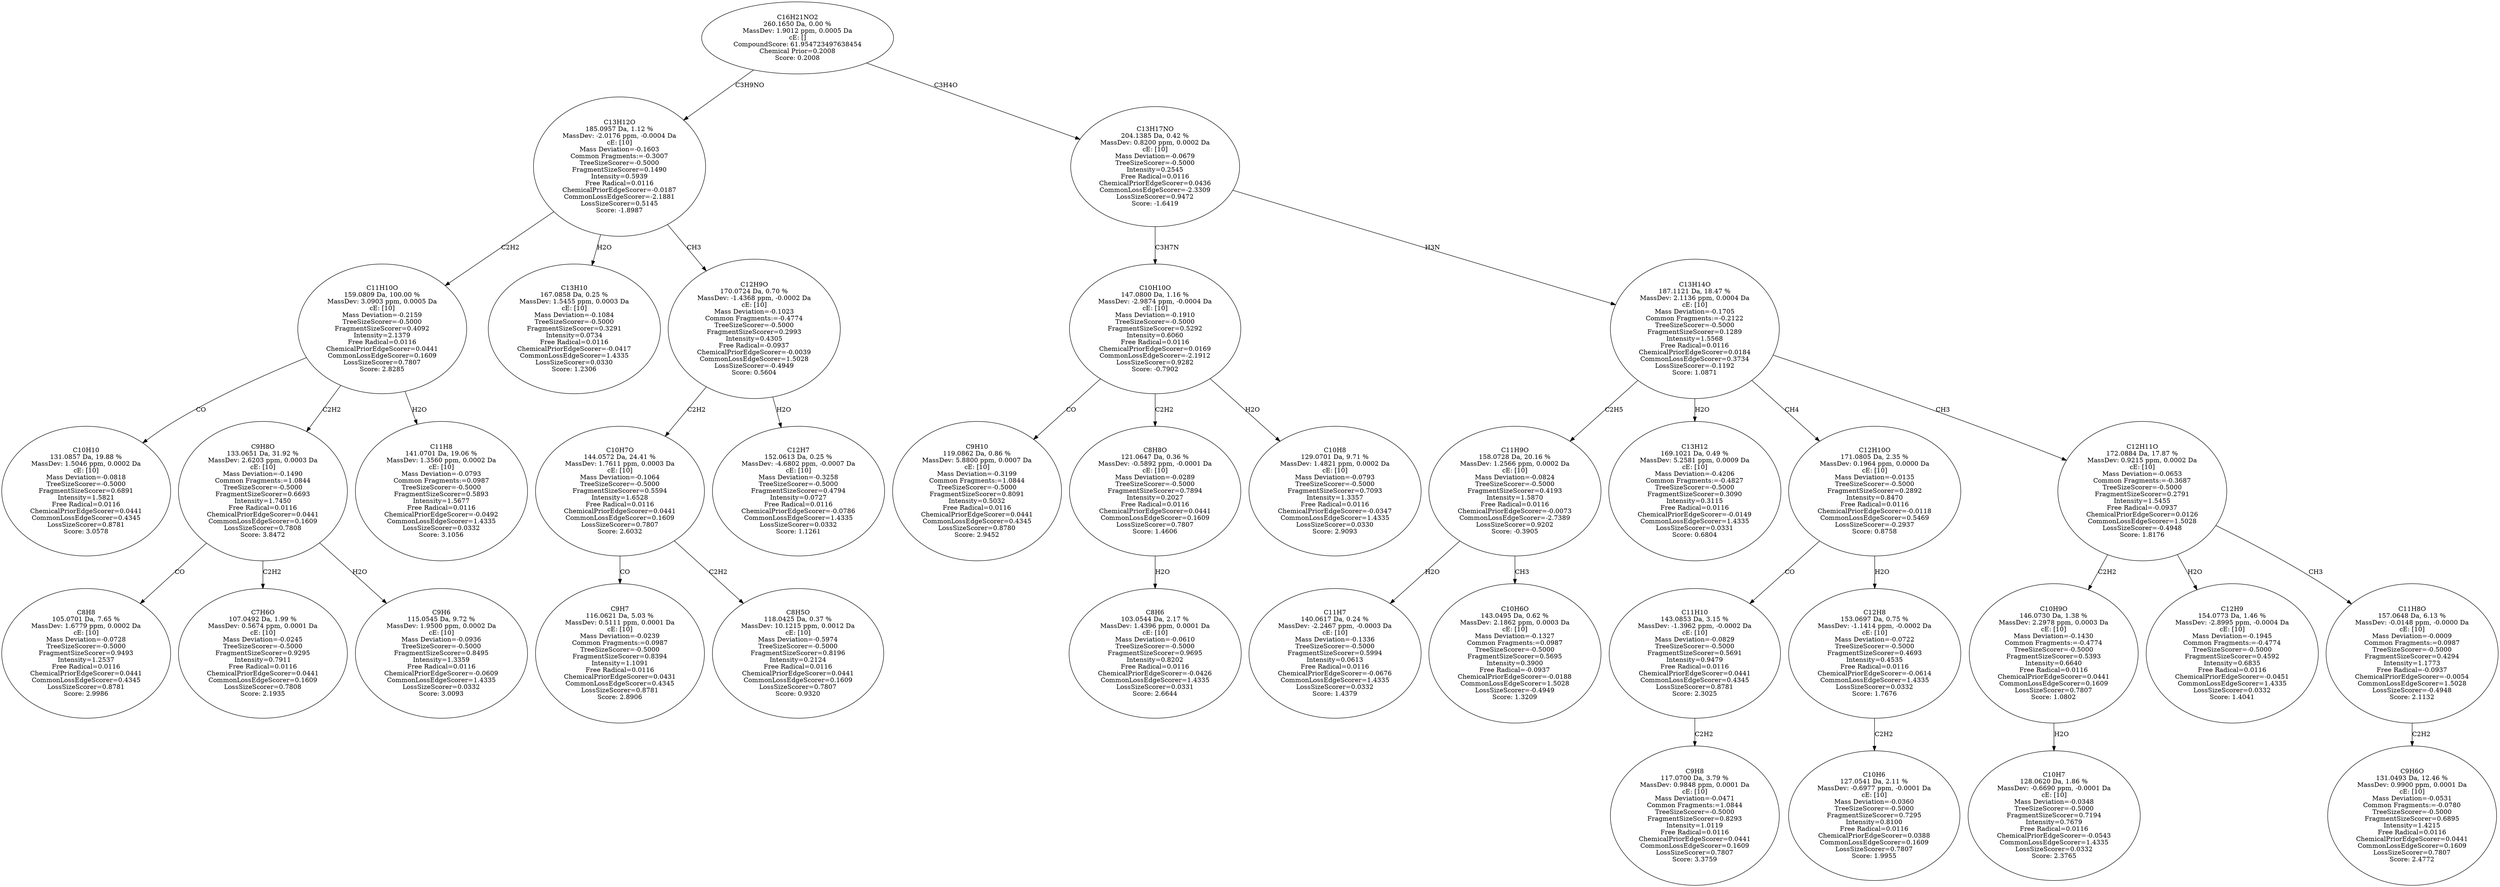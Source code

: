 strict digraph {
v1 [label="C10H10\n131.0857 Da, 19.88 %\nMassDev: 1.5046 ppm, 0.0002 Da\ncE: [10]\nMass Deviation=-0.0818\nTreeSizeScorer=-0.5000\nFragmentSizeScorer=0.6891\nIntensity=1.5821\nFree Radical=0.0116\nChemicalPriorEdgeScorer=0.0441\nCommonLossEdgeScorer=0.4345\nLossSizeScorer=0.8781\nScore: 3.0578"];
v2 [label="C8H8\n105.0701 Da, 7.65 %\nMassDev: 1.6779 ppm, 0.0002 Da\ncE: [10]\nMass Deviation=-0.0728\nTreeSizeScorer=-0.5000\nFragmentSizeScorer=0.9493\nIntensity=1.2537\nFree Radical=0.0116\nChemicalPriorEdgeScorer=0.0441\nCommonLossEdgeScorer=0.4345\nLossSizeScorer=0.8781\nScore: 2.9986"];
v3 [label="C7H6O\n107.0492 Da, 1.99 %\nMassDev: 0.5674 ppm, 0.0001 Da\ncE: [10]\nMass Deviation=-0.0245\nTreeSizeScorer=-0.5000\nFragmentSizeScorer=0.9295\nIntensity=0.7911\nFree Radical=0.0116\nChemicalPriorEdgeScorer=0.0441\nCommonLossEdgeScorer=0.1609\nLossSizeScorer=0.7808\nScore: 2.1935"];
v4 [label="C9H6\n115.0545 Da, 9.72 %\nMassDev: 1.9500 ppm, 0.0002 Da\ncE: [10]\nMass Deviation=-0.0936\nTreeSizeScorer=-0.5000\nFragmentSizeScorer=0.8495\nIntensity=1.3359\nFree Radical=0.0116\nChemicalPriorEdgeScorer=-0.0609\nCommonLossEdgeScorer=1.4335\nLossSizeScorer=0.0332\nScore: 3.0093"];
v5 [label="C9H8O\n133.0651 Da, 31.92 %\nMassDev: 2.6203 ppm, 0.0003 Da\ncE: [10]\nMass Deviation=-0.1490\nCommon Fragments:=1.0844\nTreeSizeScorer=-0.5000\nFragmentSizeScorer=0.6693\nIntensity=1.7450\nFree Radical=0.0116\nChemicalPriorEdgeScorer=0.0441\nCommonLossEdgeScorer=0.1609\nLossSizeScorer=0.7808\nScore: 3.8472"];
v6 [label="C11H8\n141.0701 Da, 19.06 %\nMassDev: 1.3560 ppm, 0.0002 Da\ncE: [10]\nMass Deviation=-0.0793\nCommon Fragments:=0.0987\nTreeSizeScorer=-0.5000\nFragmentSizeScorer=0.5893\nIntensity=1.5677\nFree Radical=0.0116\nChemicalPriorEdgeScorer=-0.0492\nCommonLossEdgeScorer=1.4335\nLossSizeScorer=0.0332\nScore: 3.1056"];
v7 [label="C11H10O\n159.0809 Da, 100.00 %\nMassDev: 3.0903 ppm, 0.0005 Da\ncE: [10]\nMass Deviation=-0.2159\nTreeSizeScorer=-0.5000\nFragmentSizeScorer=0.4092\nIntensity=2.1379\nFree Radical=0.0116\nChemicalPriorEdgeScorer=0.0441\nCommonLossEdgeScorer=0.1609\nLossSizeScorer=0.7807\nScore: 2.8285"];
v8 [label="C13H10\n167.0858 Da, 0.25 %\nMassDev: 1.5455 ppm, 0.0003 Da\ncE: [10]\nMass Deviation=-0.1084\nTreeSizeScorer=-0.5000\nFragmentSizeScorer=0.3291\nIntensity=0.0734\nFree Radical=0.0116\nChemicalPriorEdgeScorer=-0.0417\nCommonLossEdgeScorer=1.4335\nLossSizeScorer=0.0330\nScore: 1.2306"];
v9 [label="C9H7\n116.0621 Da, 5.03 %\nMassDev: 0.5111 ppm, 0.0001 Da\ncE: [10]\nMass Deviation=-0.0239\nCommon Fragments:=0.0987\nTreeSizeScorer=-0.5000\nFragmentSizeScorer=0.8394\nIntensity=1.1091\nFree Radical=0.0116\nChemicalPriorEdgeScorer=0.0431\nCommonLossEdgeScorer=0.4345\nLossSizeScorer=0.8781\nScore: 2.8906"];
v10 [label="C8H5O\n118.0425 Da, 0.37 %\nMassDev: 10.1215 ppm, 0.0012 Da\ncE: [10]\nMass Deviation=-0.5974\nTreeSizeScorer=-0.5000\nFragmentSizeScorer=0.8196\nIntensity=0.2124\nFree Radical=0.0116\nChemicalPriorEdgeScorer=0.0441\nCommonLossEdgeScorer=0.1609\nLossSizeScorer=0.7807\nScore: 0.9320"];
v11 [label="C10H7O\n144.0572 Da, 24.41 %\nMassDev: 1.7611 ppm, 0.0003 Da\ncE: [10]\nMass Deviation=-0.1064\nTreeSizeScorer=-0.5000\nFragmentSizeScorer=0.5594\nIntensity=1.6528\nFree Radical=0.0116\nChemicalPriorEdgeScorer=0.0441\nCommonLossEdgeScorer=0.1609\nLossSizeScorer=0.7807\nScore: 2.6032"];
v12 [label="C12H7\n152.0613 Da, 0.25 %\nMassDev: -4.6802 ppm, -0.0007 Da\ncE: [10]\nMass Deviation=-0.3258\nTreeSizeScorer=-0.5000\nFragmentSizeScorer=0.4794\nIntensity=0.0727\nFree Radical=0.0116\nChemicalPriorEdgeScorer=-0.0786\nCommonLossEdgeScorer=1.4335\nLossSizeScorer=0.0332\nScore: 1.1261"];
v13 [label="C12H9O\n170.0724 Da, 0.70 %\nMassDev: -1.4368 ppm, -0.0002 Da\ncE: [10]\nMass Deviation=-0.1023\nCommon Fragments:=-0.4774\nTreeSizeScorer=-0.5000\nFragmentSizeScorer=0.2993\nIntensity=0.4305\nFree Radical=-0.0937\nChemicalPriorEdgeScorer=-0.0039\nCommonLossEdgeScorer=1.5028\nLossSizeScorer=-0.4949\nScore: 0.5604"];
v14 [label="C13H12O\n185.0957 Da, 1.12 %\nMassDev: -2.0176 ppm, -0.0004 Da\ncE: [10]\nMass Deviation=-0.1603\nCommon Fragments:=-0.3007\nTreeSizeScorer=-0.5000\nFragmentSizeScorer=0.1490\nIntensity=0.5939\nFree Radical=0.0116\nChemicalPriorEdgeScorer=-0.0187\nCommonLossEdgeScorer=-2.1881\nLossSizeScorer=0.5145\nScore: -1.8987"];
v15 [label="C9H10\n119.0862 Da, 0.86 %\nMassDev: 5.8800 ppm, 0.0007 Da\ncE: [10]\nMass Deviation=-0.3199\nCommon Fragments:=1.0844\nTreeSizeScorer=-0.5000\nFragmentSizeScorer=0.8091\nIntensity=0.5032\nFree Radical=0.0116\nChemicalPriorEdgeScorer=0.0441\nCommonLossEdgeScorer=0.4345\nLossSizeScorer=0.8780\nScore: 2.9452"];
v16 [label="C8H6\n103.0544 Da, 2.17 %\nMassDev: 1.4396 ppm, 0.0001 Da\ncE: [10]\nMass Deviation=-0.0610\nTreeSizeScorer=-0.5000\nFragmentSizeScorer=0.9695\nIntensity=0.8202\nFree Radical=0.0116\nChemicalPriorEdgeScorer=-0.0426\nCommonLossEdgeScorer=1.4335\nLossSizeScorer=0.0331\nScore: 2.6644"];
v17 [label="C8H8O\n121.0647 Da, 0.36 %\nMassDev: -0.5892 ppm, -0.0001 Da\ncE: [10]\nMass Deviation=-0.0289\nTreeSizeScorer=-0.5000\nFragmentSizeScorer=0.7894\nIntensity=0.2027\nFree Radical=0.0116\nChemicalPriorEdgeScorer=0.0441\nCommonLossEdgeScorer=0.1609\nLossSizeScorer=0.7807\nScore: 1.4606"];
v18 [label="C10H8\n129.0701 Da, 9.71 %\nMassDev: 1.4821 ppm, 0.0002 Da\ncE: [10]\nMass Deviation=-0.0793\nTreeSizeScorer=-0.5000\nFragmentSizeScorer=0.7093\nIntensity=1.3357\nFree Radical=0.0116\nChemicalPriorEdgeScorer=-0.0347\nCommonLossEdgeScorer=1.4335\nLossSizeScorer=0.0330\nScore: 2.9093"];
v19 [label="C10H10O\n147.0800 Da, 1.16 %\nMassDev: -2.9874 ppm, -0.0004 Da\ncE: [10]\nMass Deviation=-0.1910\nTreeSizeScorer=-0.5000\nFragmentSizeScorer=0.5292\nIntensity=0.6060\nFree Radical=0.0116\nChemicalPriorEdgeScorer=0.0169\nCommonLossEdgeScorer=-2.1912\nLossSizeScorer=0.9282\nScore: -0.7902"];
v20 [label="C11H7\n140.0617 Da, 0.24 %\nMassDev: -2.2467 ppm, -0.0003 Da\ncE: [10]\nMass Deviation=-0.1336\nTreeSizeScorer=-0.5000\nFragmentSizeScorer=0.5994\nIntensity=0.0613\nFree Radical=0.0116\nChemicalPriorEdgeScorer=-0.0676\nCommonLossEdgeScorer=1.4335\nLossSizeScorer=0.0332\nScore: 1.4379"];
v21 [label="C10H6O\n143.0495 Da, 0.62 %\nMassDev: 2.1862 ppm, 0.0003 Da\ncE: [10]\nMass Deviation=-0.1327\nCommon Fragments:=0.0987\nTreeSizeScorer=-0.5000\nFragmentSizeScorer=0.5695\nIntensity=0.3900\nFree Radical=-0.0937\nChemicalPriorEdgeScorer=-0.0188\nCommonLossEdgeScorer=1.5028\nLossSizeScorer=-0.4949\nScore: 1.3209"];
v22 [label="C11H9O\n158.0728 Da, 20.16 %\nMassDev: 1.2566 ppm, 0.0002 Da\ncE: [10]\nMass Deviation=-0.0824\nTreeSizeScorer=-0.5000\nFragmentSizeScorer=0.4193\nIntensity=1.5870\nFree Radical=0.0116\nChemicalPriorEdgeScorer=-0.0073\nCommonLossEdgeScorer=-2.7389\nLossSizeScorer=0.9202\nScore: -0.3905"];
v23 [label="C13H12\n169.1021 Da, 0.49 %\nMassDev: 5.2581 ppm, 0.0009 Da\ncE: [10]\nMass Deviation=-0.4206\nCommon Fragments:=-0.4827\nTreeSizeScorer=-0.5000\nFragmentSizeScorer=0.3090\nIntensity=0.3115\nFree Radical=0.0116\nChemicalPriorEdgeScorer=-0.0149\nCommonLossEdgeScorer=1.4335\nLossSizeScorer=0.0331\nScore: 0.6804"];
v24 [label="C9H8\n117.0700 Da, 3.79 %\nMassDev: 0.9848 ppm, 0.0001 Da\ncE: [10]\nMass Deviation=-0.0471\nCommon Fragments:=1.0844\nTreeSizeScorer=-0.5000\nFragmentSizeScorer=0.8293\nIntensity=1.0119\nFree Radical=0.0116\nChemicalPriorEdgeScorer=0.0441\nCommonLossEdgeScorer=0.1609\nLossSizeScorer=0.7807\nScore: 3.3759"];
v25 [label="C11H10\n143.0853 Da, 3.15 %\nMassDev: -1.3962 ppm, -0.0002 Da\ncE: [10]\nMass Deviation=-0.0829\nTreeSizeScorer=-0.5000\nFragmentSizeScorer=0.5691\nIntensity=0.9479\nFree Radical=0.0116\nChemicalPriorEdgeScorer=0.0441\nCommonLossEdgeScorer=0.4345\nLossSizeScorer=0.8781\nScore: 2.3025"];
v26 [label="C10H6\n127.0541 Da, 2.11 %\nMassDev: -0.6977 ppm, -0.0001 Da\ncE: [10]\nMass Deviation=-0.0360\nTreeSizeScorer=-0.5000\nFragmentSizeScorer=0.7295\nIntensity=0.8100\nFree Radical=0.0116\nChemicalPriorEdgeScorer=0.0388\nCommonLossEdgeScorer=0.1609\nLossSizeScorer=0.7807\nScore: 1.9955"];
v27 [label="C12H8\n153.0697 Da, 0.75 %\nMassDev: -1.1414 ppm, -0.0002 Da\ncE: [10]\nMass Deviation=-0.0722\nTreeSizeScorer=-0.5000\nFragmentSizeScorer=0.4693\nIntensity=0.4535\nFree Radical=0.0116\nChemicalPriorEdgeScorer=-0.0614\nCommonLossEdgeScorer=1.4335\nLossSizeScorer=0.0332\nScore: 1.7676"];
v28 [label="C12H10O\n171.0805 Da, 2.35 %\nMassDev: 0.1964 ppm, 0.0000 Da\ncE: [10]\nMass Deviation=-0.0135\nTreeSizeScorer=-0.5000\nFragmentSizeScorer=0.2892\nIntensity=0.8470\nFree Radical=0.0116\nChemicalPriorEdgeScorer=-0.0118\nCommonLossEdgeScorer=0.5469\nLossSizeScorer=-0.2937\nScore: 0.8758"];
v29 [label="C10H7\n128.0620 Da, 1.86 %\nMassDev: -0.6690 ppm, -0.0001 Da\ncE: [10]\nMass Deviation=-0.0348\nTreeSizeScorer=-0.5000\nFragmentSizeScorer=0.7194\nIntensity=0.7679\nFree Radical=0.0116\nChemicalPriorEdgeScorer=-0.0543\nCommonLossEdgeScorer=1.4335\nLossSizeScorer=0.0332\nScore: 2.3765"];
v30 [label="C10H9O\n146.0730 Da, 1.38 %\nMassDev: 2.2978 ppm, 0.0003 Da\ncE: [10]\nMass Deviation=-0.1430\nCommon Fragments:=-0.4774\nTreeSizeScorer=-0.5000\nFragmentSizeScorer=0.5393\nIntensity=0.6640\nFree Radical=0.0116\nChemicalPriorEdgeScorer=0.0441\nCommonLossEdgeScorer=0.1609\nLossSizeScorer=0.7807\nScore: 1.0802"];
v31 [label="C12H9\n154.0773 Da, 1.46 %\nMassDev: -2.8995 ppm, -0.0004 Da\ncE: [10]\nMass Deviation=-0.1945\nCommon Fragments:=-0.4774\nTreeSizeScorer=-0.5000\nFragmentSizeScorer=0.4592\nIntensity=0.6835\nFree Radical=0.0116\nChemicalPriorEdgeScorer=-0.0451\nCommonLossEdgeScorer=1.4335\nLossSizeScorer=0.0332\nScore: 1.4041"];
v32 [label="C9H6O\n131.0493 Da, 12.46 %\nMassDev: 0.9900 ppm, 0.0001 Da\ncE: [10]\nMass Deviation=-0.0531\nCommon Fragments:=-0.0780\nTreeSizeScorer=-0.5000\nFragmentSizeScorer=0.6895\nIntensity=1.4215\nFree Radical=0.0116\nChemicalPriorEdgeScorer=0.0441\nCommonLossEdgeScorer=0.1609\nLossSizeScorer=0.7807\nScore: 2.4772"];
v33 [label="C11H8O\n157.0648 Da, 6.13 %\nMassDev: -0.0148 ppm, -0.0000 Da\ncE: [10]\nMass Deviation=-0.0009\nCommon Fragments:=0.0987\nTreeSizeScorer=-0.5000\nFragmentSizeScorer=0.4294\nIntensity=1.1773\nFree Radical=-0.0937\nChemicalPriorEdgeScorer=-0.0054\nCommonLossEdgeScorer=1.5028\nLossSizeScorer=-0.4948\nScore: 2.1132"];
v34 [label="C12H11O\n172.0884 Da, 17.87 %\nMassDev: 0.9215 ppm, 0.0002 Da\ncE: [10]\nMass Deviation=-0.0653\nCommon Fragments:=-0.3687\nTreeSizeScorer=-0.5000\nFragmentSizeScorer=0.2791\nIntensity=1.5455\nFree Radical=-0.0937\nChemicalPriorEdgeScorer=0.0126\nCommonLossEdgeScorer=1.5028\nLossSizeScorer=-0.4948\nScore: 1.8176"];
v35 [label="C13H14O\n187.1121 Da, 18.47 %\nMassDev: 2.1136 ppm, 0.0004 Da\ncE: [10]\nMass Deviation=-0.1705\nCommon Fragments:=-0.2122\nTreeSizeScorer=-0.5000\nFragmentSizeScorer=0.1289\nIntensity=1.5568\nFree Radical=0.0116\nChemicalPriorEdgeScorer=0.0184\nCommonLossEdgeScorer=0.3734\nLossSizeScorer=-0.1192\nScore: 1.0871"];
v36 [label="C13H17NO\n204.1385 Da, 0.42 %\nMassDev: 0.8200 ppm, 0.0002 Da\ncE: [10]\nMass Deviation=-0.0679\nTreeSizeScorer=-0.5000\nIntensity=0.2545\nFree Radical=0.0116\nChemicalPriorEdgeScorer=0.0436\nCommonLossEdgeScorer=-2.3309\nLossSizeScorer=0.9472\nScore: -1.6419"];
v37 [label="C16H21NO2\n260.1650 Da, 0.00 %\nMassDev: 1.9012 ppm, 0.0005 Da\ncE: []\nCompoundScore: 61.954723497638454\nChemical Prior=0.2008\nScore: 0.2008"];
v7 -> v1 [label="CO"];
v5 -> v2 [label="CO"];
v5 -> v3 [label="C2H2"];
v5 -> v4 [label="H2O"];
v7 -> v5 [label="C2H2"];
v7 -> v6 [label="H2O"];
v14 -> v7 [label="C2H2"];
v14 -> v8 [label="H2O"];
v11 -> v9 [label="CO"];
v11 -> v10 [label="C2H2"];
v13 -> v11 [label="C2H2"];
v13 -> v12 [label="H2O"];
v14 -> v13 [label="CH3"];
v37 -> v14 [label="C3H9NO"];
v19 -> v15 [label="CO"];
v17 -> v16 [label="H2O"];
v19 -> v17 [label="C2H2"];
v19 -> v18 [label="H2O"];
v36 -> v19 [label="C3H7N"];
v22 -> v20 [label="H2O"];
v22 -> v21 [label="CH3"];
v35 -> v22 [label="C2H5"];
v35 -> v23 [label="H2O"];
v25 -> v24 [label="C2H2"];
v28 -> v25 [label="CO"];
v27 -> v26 [label="C2H2"];
v28 -> v27 [label="H2O"];
v35 -> v28 [label="CH4"];
v30 -> v29 [label="H2O"];
v34 -> v30 [label="C2H2"];
v34 -> v31 [label="H2O"];
v33 -> v32 [label="C2H2"];
v34 -> v33 [label="CH3"];
v35 -> v34 [label="CH3"];
v36 -> v35 [label="H3N"];
v37 -> v36 [label="C3H4O"];
}